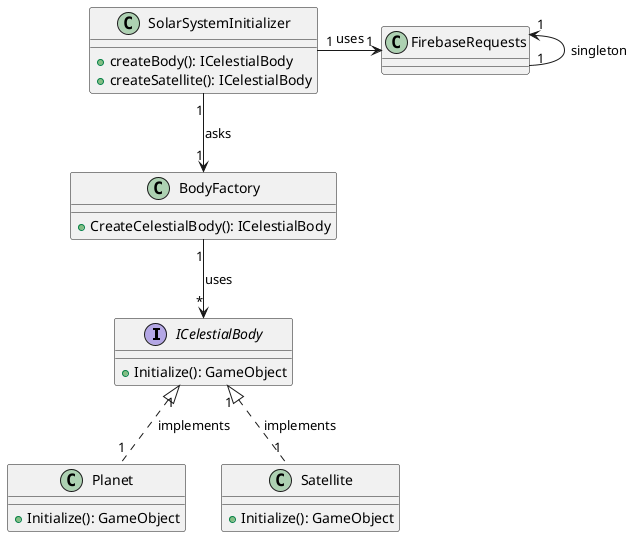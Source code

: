 @startuml name

interface ICelestialBody {
    +Initialize(): GameObject
}

class FirebaseRequests {

}

class Planet {
    +Initialize(): GameObject
}

class Satellite {
    +Initialize(): GameObject
}

class SolarSystemInitializer {
    +createBody(): ICelestialBody
    +createSatellite(): ICelestialBody
}

class BodyFactory {
    +CreateCelestialBody(): ICelestialBody
}

ICelestialBody "1" <|.. "1" Planet : implements
ICelestialBody "1" <|.. "1" Satellite : implements
SolarSystemInitializer "1" --> "1" BodyFactory : asks
SolarSystemInitializer "1" -right-> "1" FirebaseRequests : uses
FirebaseRequests "1" <-- "1" FirebaseRequests : singleton
BodyFactory "1" --> "*" ICelestialBody : uses

/' Element <|-down-  Agent
Element <|-down- Building
Element <|-down- Tile
Action <-left- Element : strategy

Tile <|-down-  BuildableTile
Tile <|-down- ResourceTile
Tile <|-down- FarmTile

Building <|-down- HouseBuilding

Agent <|-down- WorkerAgent

City <-left- BoardController : contains

Controller <-right- Player : strategy
Controller <.. OtherController

GameManager "1" -left-> "1..4" Player :contains

Agent --> Inventory : contains
Building --> Inventory: contains
City -> Inventory: contains

ResourceTile -> Resource: contains '/
@enduml
